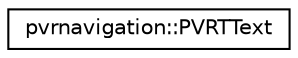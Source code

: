 digraph "Graphical Class Hierarchy"
{
  edge [fontname="Helvetica",fontsize="10",labelfontname="Helvetica",labelfontsize="10"];
  node [fontname="Helvetica",fontsize="10",shape=record];
  rankdir="LR";
  Node1 [label="pvrnavigation::PVRTText",height=0.2,width=0.4,color="black", fillcolor="white", style="filled",URL="$structpvrnavigation_1_1_p_v_r_t_text.html"];
}
